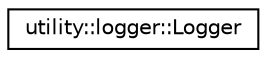 digraph "Graphical Class Hierarchy"
{
 // LATEX_PDF_SIZE
  edge [fontname="Helvetica",fontsize="10",labelfontname="Helvetica",labelfontsize="10"];
  node [fontname="Helvetica",fontsize="10",shape=record];
  rankdir="LR";
  Node0 [label="utility::logger::Logger",height=0.2,width=0.4,color="black", fillcolor="white", style="filled",URL="$classutility_1_1logger_1_1Logger.html",tooltip="Logger class that is used to log Dlt messages from the component."];
}
